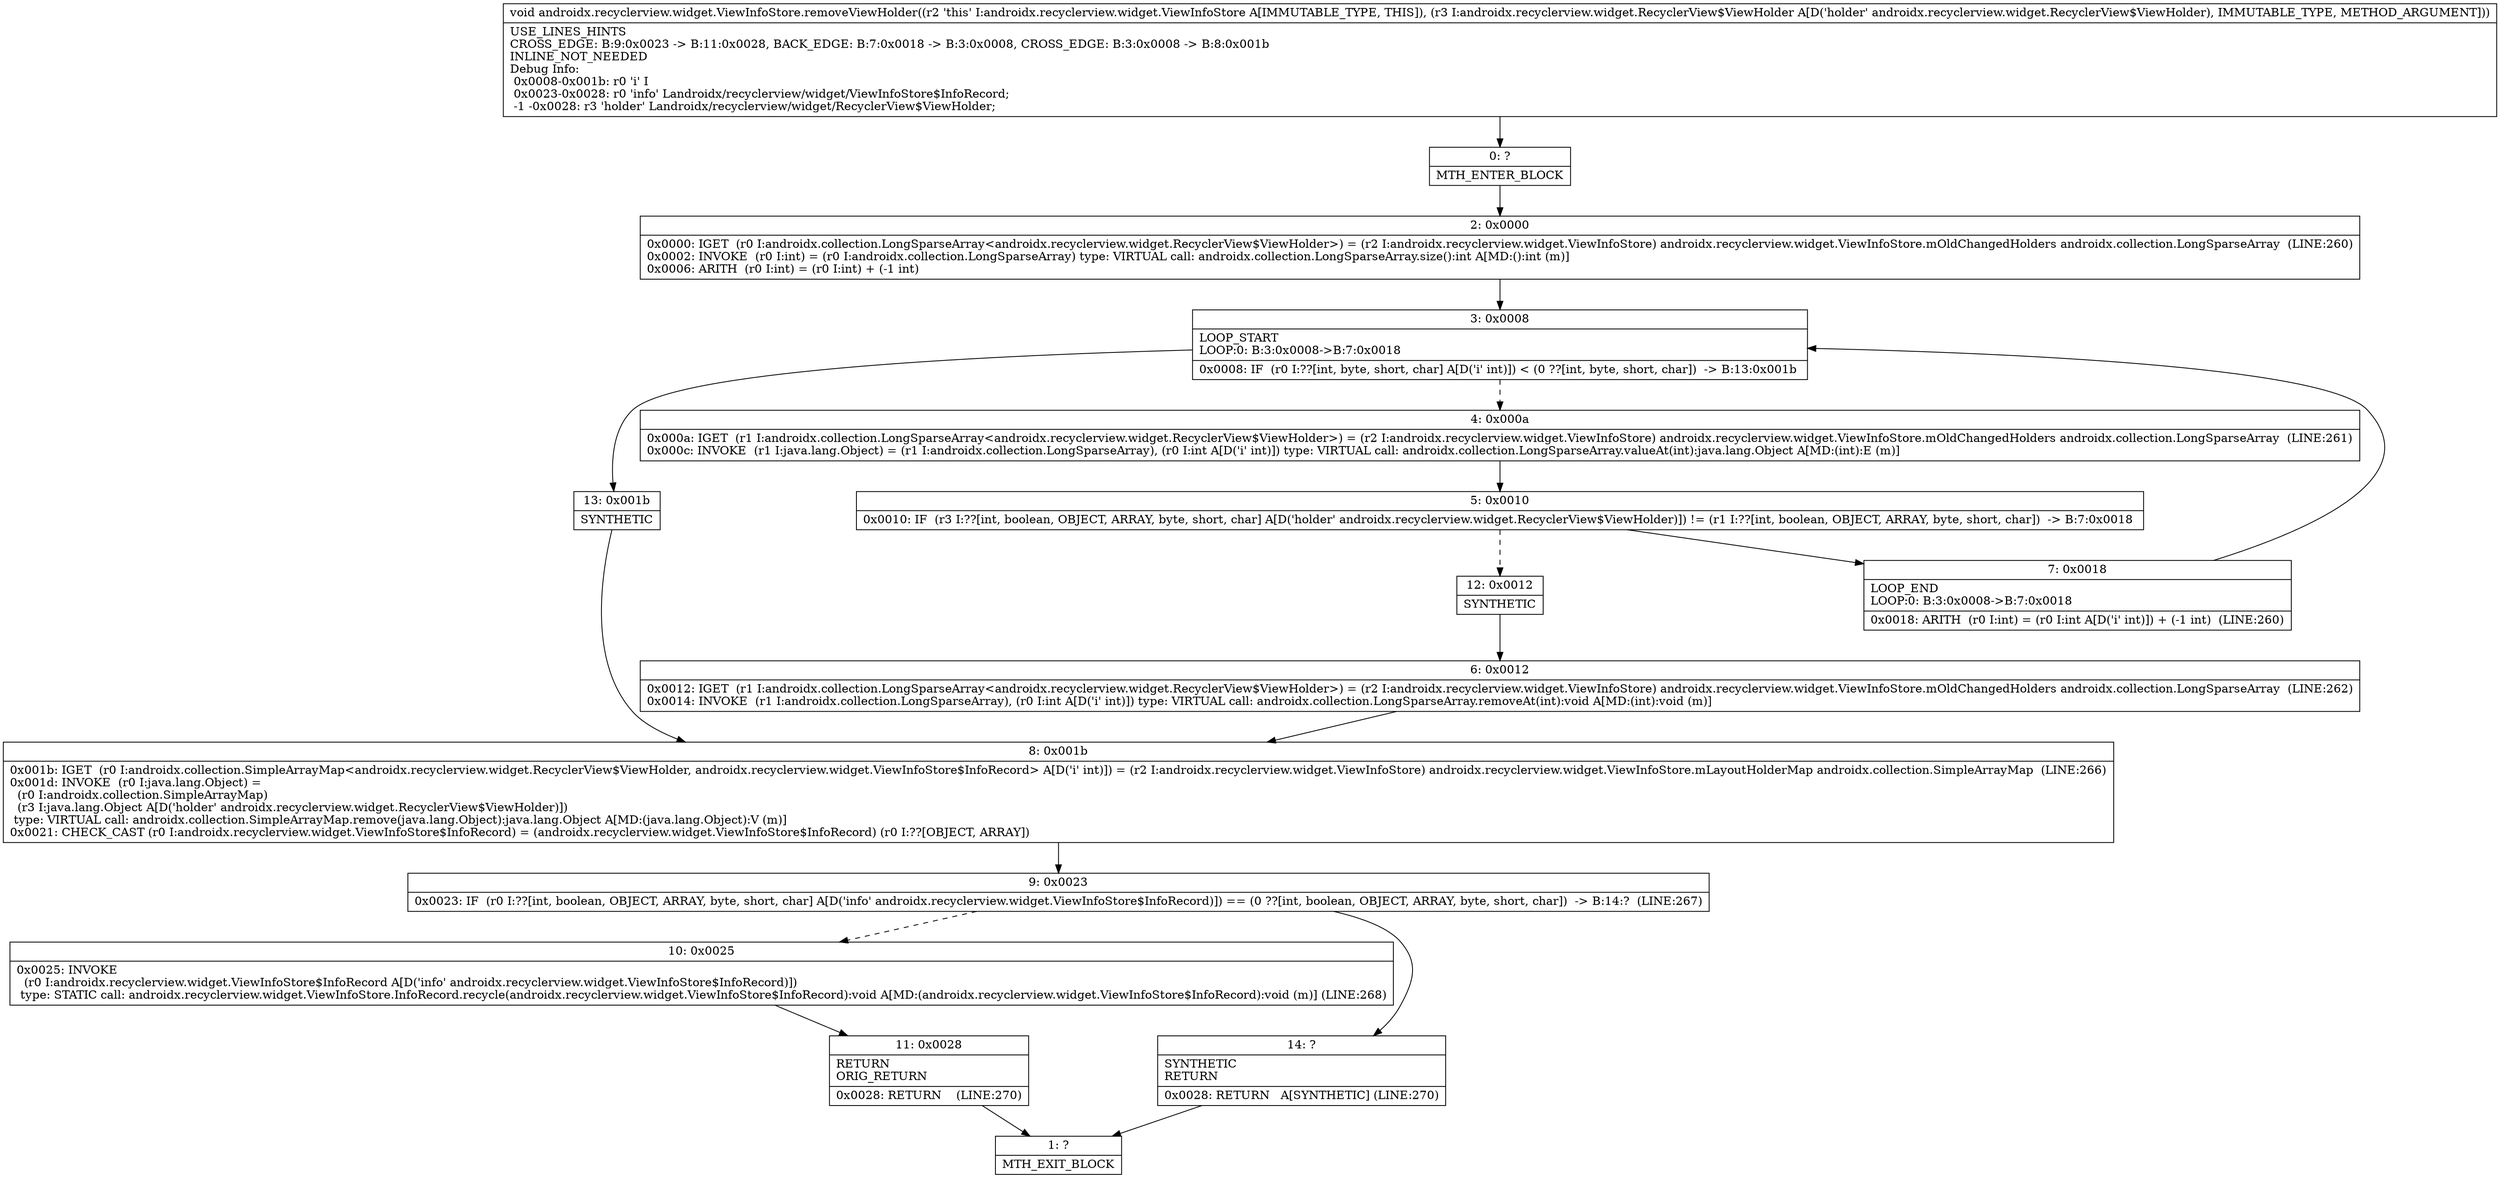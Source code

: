 digraph "CFG forandroidx.recyclerview.widget.ViewInfoStore.removeViewHolder(Landroidx\/recyclerview\/widget\/RecyclerView$ViewHolder;)V" {
Node_0 [shape=record,label="{0\:\ ?|MTH_ENTER_BLOCK\l}"];
Node_2 [shape=record,label="{2\:\ 0x0000|0x0000: IGET  (r0 I:androidx.collection.LongSparseArray\<androidx.recyclerview.widget.RecyclerView$ViewHolder\>) = (r2 I:androidx.recyclerview.widget.ViewInfoStore) androidx.recyclerview.widget.ViewInfoStore.mOldChangedHolders androidx.collection.LongSparseArray  (LINE:260)\l0x0002: INVOKE  (r0 I:int) = (r0 I:androidx.collection.LongSparseArray) type: VIRTUAL call: androidx.collection.LongSparseArray.size():int A[MD:():int (m)]\l0x0006: ARITH  (r0 I:int) = (r0 I:int) + (\-1 int) \l}"];
Node_3 [shape=record,label="{3\:\ 0x0008|LOOP_START\lLOOP:0: B:3:0x0008\-\>B:7:0x0018\l|0x0008: IF  (r0 I:??[int, byte, short, char] A[D('i' int)]) \< (0 ??[int, byte, short, char])  \-\> B:13:0x001b \l}"];
Node_4 [shape=record,label="{4\:\ 0x000a|0x000a: IGET  (r1 I:androidx.collection.LongSparseArray\<androidx.recyclerview.widget.RecyclerView$ViewHolder\>) = (r2 I:androidx.recyclerview.widget.ViewInfoStore) androidx.recyclerview.widget.ViewInfoStore.mOldChangedHolders androidx.collection.LongSparseArray  (LINE:261)\l0x000c: INVOKE  (r1 I:java.lang.Object) = (r1 I:androidx.collection.LongSparseArray), (r0 I:int A[D('i' int)]) type: VIRTUAL call: androidx.collection.LongSparseArray.valueAt(int):java.lang.Object A[MD:(int):E (m)]\l}"];
Node_5 [shape=record,label="{5\:\ 0x0010|0x0010: IF  (r3 I:??[int, boolean, OBJECT, ARRAY, byte, short, char] A[D('holder' androidx.recyclerview.widget.RecyclerView$ViewHolder)]) != (r1 I:??[int, boolean, OBJECT, ARRAY, byte, short, char])  \-\> B:7:0x0018 \l}"];
Node_7 [shape=record,label="{7\:\ 0x0018|LOOP_END\lLOOP:0: B:3:0x0008\-\>B:7:0x0018\l|0x0018: ARITH  (r0 I:int) = (r0 I:int A[D('i' int)]) + (\-1 int)  (LINE:260)\l}"];
Node_12 [shape=record,label="{12\:\ 0x0012|SYNTHETIC\l}"];
Node_6 [shape=record,label="{6\:\ 0x0012|0x0012: IGET  (r1 I:androidx.collection.LongSparseArray\<androidx.recyclerview.widget.RecyclerView$ViewHolder\>) = (r2 I:androidx.recyclerview.widget.ViewInfoStore) androidx.recyclerview.widget.ViewInfoStore.mOldChangedHolders androidx.collection.LongSparseArray  (LINE:262)\l0x0014: INVOKE  (r1 I:androidx.collection.LongSparseArray), (r0 I:int A[D('i' int)]) type: VIRTUAL call: androidx.collection.LongSparseArray.removeAt(int):void A[MD:(int):void (m)]\l}"];
Node_8 [shape=record,label="{8\:\ 0x001b|0x001b: IGET  (r0 I:androidx.collection.SimpleArrayMap\<androidx.recyclerview.widget.RecyclerView$ViewHolder, androidx.recyclerview.widget.ViewInfoStore$InfoRecord\> A[D('i' int)]) = (r2 I:androidx.recyclerview.widget.ViewInfoStore) androidx.recyclerview.widget.ViewInfoStore.mLayoutHolderMap androidx.collection.SimpleArrayMap  (LINE:266)\l0x001d: INVOKE  (r0 I:java.lang.Object) = \l  (r0 I:androidx.collection.SimpleArrayMap)\l  (r3 I:java.lang.Object A[D('holder' androidx.recyclerview.widget.RecyclerView$ViewHolder)])\l type: VIRTUAL call: androidx.collection.SimpleArrayMap.remove(java.lang.Object):java.lang.Object A[MD:(java.lang.Object):V (m)]\l0x0021: CHECK_CAST (r0 I:androidx.recyclerview.widget.ViewInfoStore$InfoRecord) = (androidx.recyclerview.widget.ViewInfoStore$InfoRecord) (r0 I:??[OBJECT, ARRAY]) \l}"];
Node_9 [shape=record,label="{9\:\ 0x0023|0x0023: IF  (r0 I:??[int, boolean, OBJECT, ARRAY, byte, short, char] A[D('info' androidx.recyclerview.widget.ViewInfoStore$InfoRecord)]) == (0 ??[int, boolean, OBJECT, ARRAY, byte, short, char])  \-\> B:14:?  (LINE:267)\l}"];
Node_10 [shape=record,label="{10\:\ 0x0025|0x0025: INVOKE  \l  (r0 I:androidx.recyclerview.widget.ViewInfoStore$InfoRecord A[D('info' androidx.recyclerview.widget.ViewInfoStore$InfoRecord)])\l type: STATIC call: androidx.recyclerview.widget.ViewInfoStore.InfoRecord.recycle(androidx.recyclerview.widget.ViewInfoStore$InfoRecord):void A[MD:(androidx.recyclerview.widget.ViewInfoStore$InfoRecord):void (m)] (LINE:268)\l}"];
Node_11 [shape=record,label="{11\:\ 0x0028|RETURN\lORIG_RETURN\l|0x0028: RETURN    (LINE:270)\l}"];
Node_1 [shape=record,label="{1\:\ ?|MTH_EXIT_BLOCK\l}"];
Node_14 [shape=record,label="{14\:\ ?|SYNTHETIC\lRETURN\l|0x0028: RETURN   A[SYNTHETIC] (LINE:270)\l}"];
Node_13 [shape=record,label="{13\:\ 0x001b|SYNTHETIC\l}"];
MethodNode[shape=record,label="{void androidx.recyclerview.widget.ViewInfoStore.removeViewHolder((r2 'this' I:androidx.recyclerview.widget.ViewInfoStore A[IMMUTABLE_TYPE, THIS]), (r3 I:androidx.recyclerview.widget.RecyclerView$ViewHolder A[D('holder' androidx.recyclerview.widget.RecyclerView$ViewHolder), IMMUTABLE_TYPE, METHOD_ARGUMENT]))  | USE_LINES_HINTS\lCROSS_EDGE: B:9:0x0023 \-\> B:11:0x0028, BACK_EDGE: B:7:0x0018 \-\> B:3:0x0008, CROSS_EDGE: B:3:0x0008 \-\> B:8:0x001b\lINLINE_NOT_NEEDED\lDebug Info:\l  0x0008\-0x001b: r0 'i' I\l  0x0023\-0x0028: r0 'info' Landroidx\/recyclerview\/widget\/ViewInfoStore$InfoRecord;\l  \-1 \-0x0028: r3 'holder' Landroidx\/recyclerview\/widget\/RecyclerView$ViewHolder;\l}"];
MethodNode -> Node_0;Node_0 -> Node_2;
Node_2 -> Node_3;
Node_3 -> Node_4[style=dashed];
Node_3 -> Node_13;
Node_4 -> Node_5;
Node_5 -> Node_7;
Node_5 -> Node_12[style=dashed];
Node_7 -> Node_3;
Node_12 -> Node_6;
Node_6 -> Node_8;
Node_8 -> Node_9;
Node_9 -> Node_10[style=dashed];
Node_9 -> Node_14;
Node_10 -> Node_11;
Node_11 -> Node_1;
Node_14 -> Node_1;
Node_13 -> Node_8;
}

